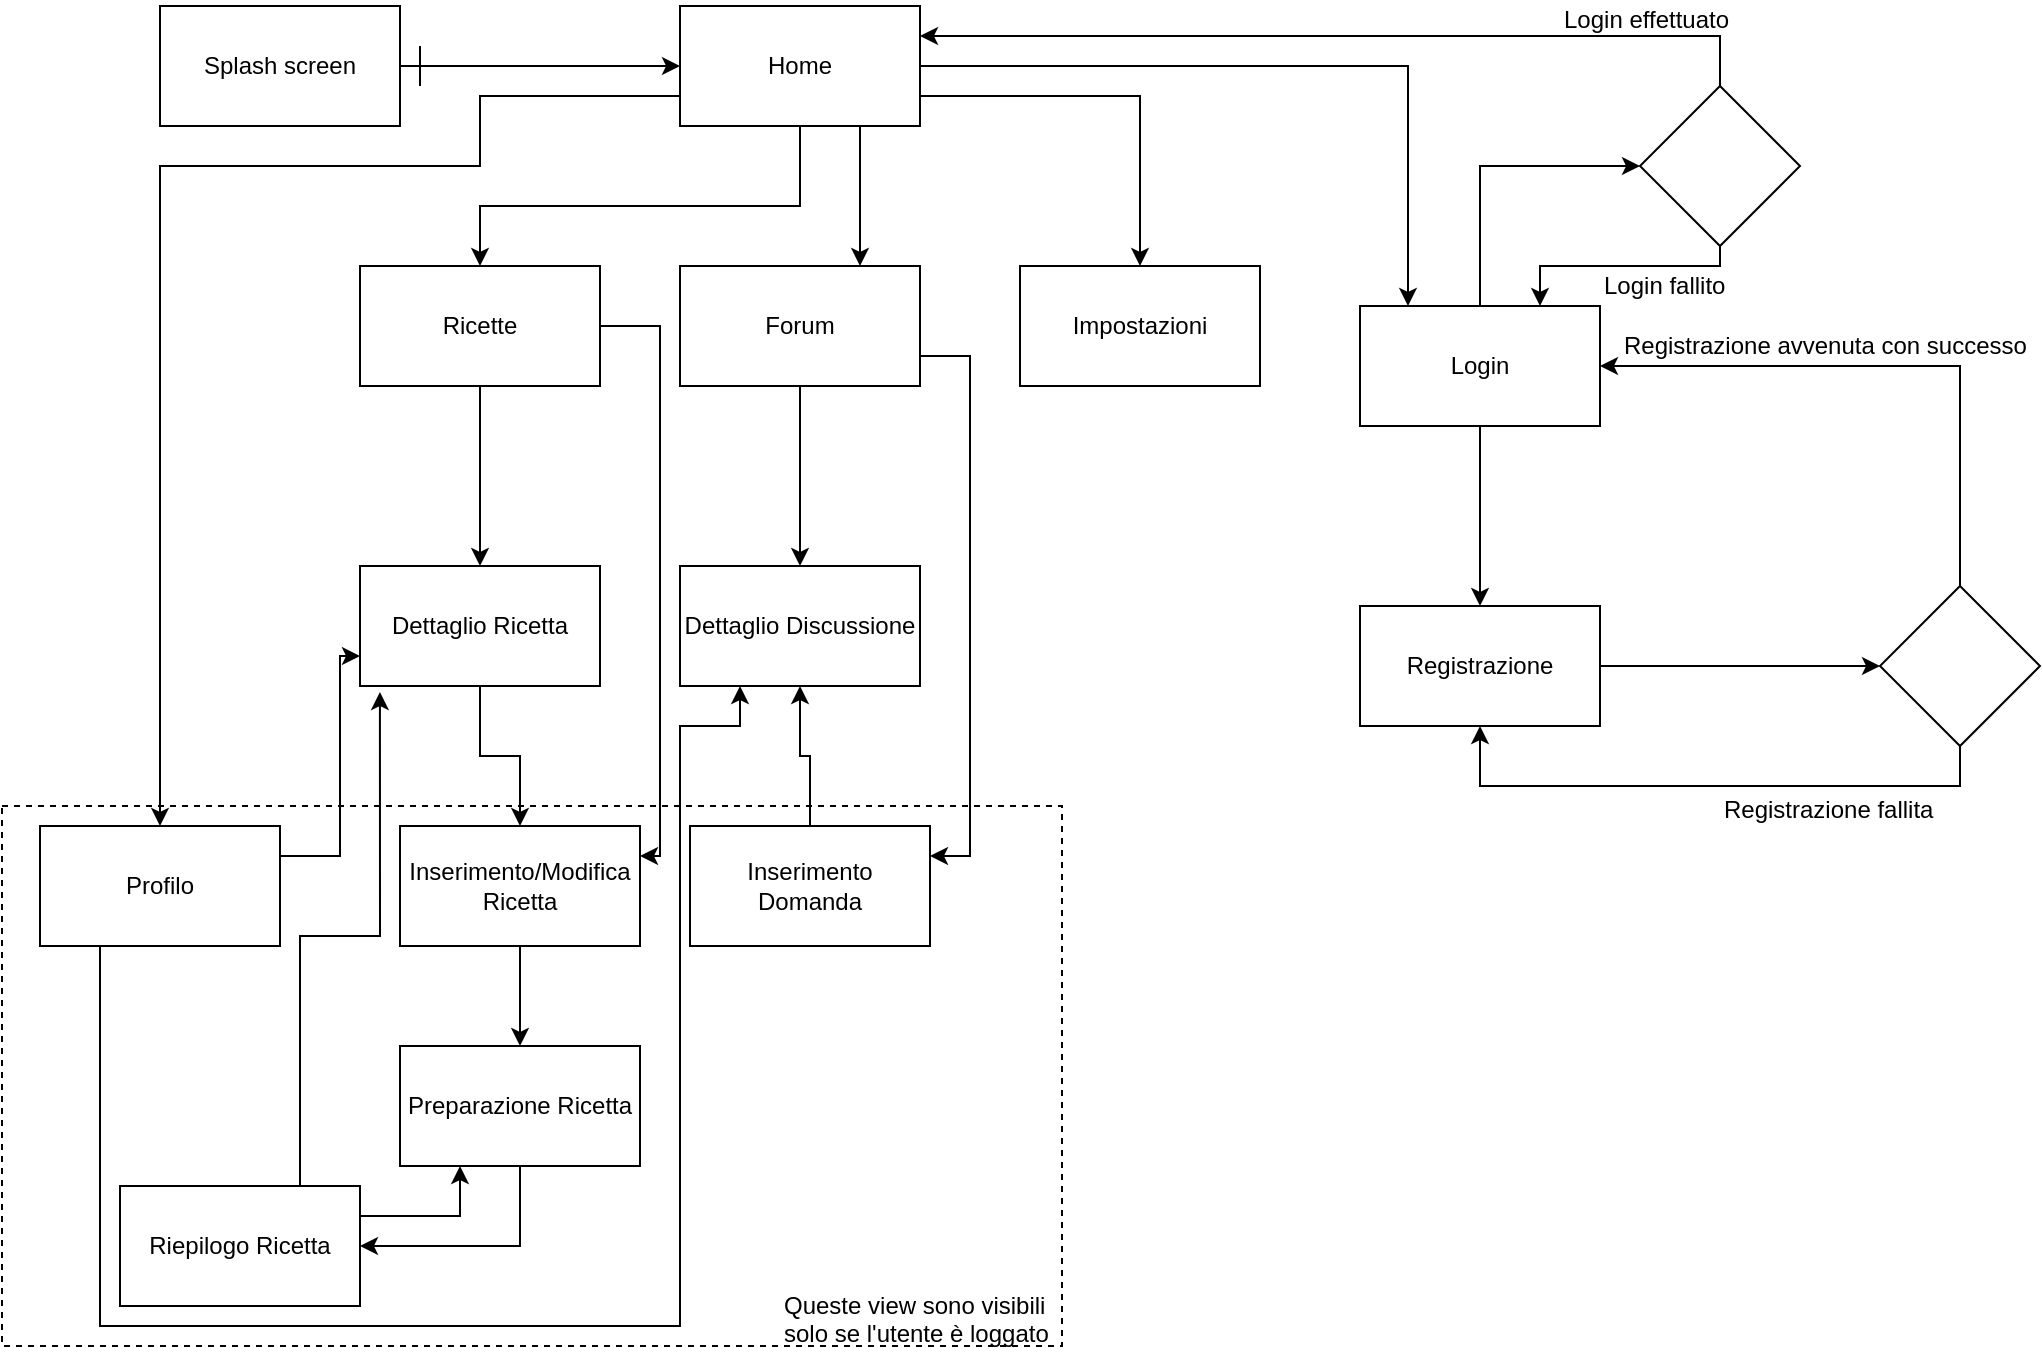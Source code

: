 <mxfile version="10.6.5" type="device"><diagram id="hSW3UUFf86B_6_r3jcMz" name="Page-1"><mxGraphModel dx="2664" dy="557" grid="1" gridSize="10" guides="1" tooltips="1" connect="1" arrows="1" fold="1" page="1" pageScale="1" pageWidth="1654" pageHeight="2336" math="0" shadow="0"><root><mxCell id="0"/><mxCell id="1" parent="0"/><mxCell id="1mO1aqVLIZ8-oUnYoXby-12" style="edgeStyle=orthogonalEdgeStyle;rounded=0;orthogonalLoop=1;jettySize=auto;html=1;exitX=0;exitY=0.75;exitDx=0;exitDy=0;entryX=0.5;entryY=0;entryDx=0;entryDy=0;" parent="1" source="1mO1aqVLIZ8-oUnYoXby-1" target="1mO1aqVLIZ8-oUnYoXby-6" edge="1"><mxGeometry relative="1" as="geometry"><Array as="points"><mxPoint x="230" y="85"/><mxPoint x="230" y="120"/><mxPoint x="70" y="120"/></Array></mxGeometry></mxCell><mxCell id="1mO1aqVLIZ8-oUnYoXby-14" style="edgeStyle=orthogonalEdgeStyle;rounded=0;orthogonalLoop=1;jettySize=auto;html=1;exitX=0.5;exitY=1;exitDx=0;exitDy=0;" parent="1" source="1mO1aqVLIZ8-oUnYoXby-1" target="1mO1aqVLIZ8-oUnYoXby-5" edge="1"><mxGeometry relative="1" as="geometry"><Array as="points"><mxPoint x="390" y="140"/><mxPoint x="230" y="140"/></Array></mxGeometry></mxCell><mxCell id="1mO1aqVLIZ8-oUnYoXby-15" style="edgeStyle=orthogonalEdgeStyle;rounded=0;orthogonalLoop=1;jettySize=auto;html=1;exitX=0.75;exitY=1;exitDx=0;exitDy=0;entryX=0.75;entryY=0;entryDx=0;entryDy=0;" parent="1" source="1mO1aqVLIZ8-oUnYoXby-1" target="1mO1aqVLIZ8-oUnYoXby-3" edge="1"><mxGeometry relative="1" as="geometry"/></mxCell><mxCell id="1mO1aqVLIZ8-oUnYoXby-16" style="edgeStyle=orthogonalEdgeStyle;rounded=0;orthogonalLoop=1;jettySize=auto;html=1;exitX=1;exitY=0.75;exitDx=0;exitDy=0;entryX=0.5;entryY=0;entryDx=0;entryDy=0;" parent="1" source="1mO1aqVLIZ8-oUnYoXby-1" target="1mO1aqVLIZ8-oUnYoXby-4" edge="1"><mxGeometry relative="1" as="geometry"/></mxCell><mxCell id="1mO1aqVLIZ8-oUnYoXby-17" style="edgeStyle=orthogonalEdgeStyle;rounded=0;orthogonalLoop=1;jettySize=auto;html=1;exitX=1;exitY=0.5;exitDx=0;exitDy=0;entryX=0.2;entryY=0;entryDx=0;entryDy=0;entryPerimeter=0;" parent="1" source="1mO1aqVLIZ8-oUnYoXby-1" target="1mO1aqVLIZ8-oUnYoXby-2" edge="1"><mxGeometry relative="1" as="geometry"/></mxCell><mxCell id="1mO1aqVLIZ8-oUnYoXby-1" value="Home" style="rounded=0;whiteSpace=wrap;html=1;" parent="1" vertex="1"><mxGeometry x="330" y="40" width="120" height="60" as="geometry"/></mxCell><mxCell id="1mO1aqVLIZ8-oUnYoXby-26" style="edgeStyle=orthogonalEdgeStyle;rounded=0;orthogonalLoop=1;jettySize=auto;html=1;exitX=0.5;exitY=0;exitDx=0;exitDy=0;entryX=0;entryY=0.5;entryDx=0;entryDy=0;" parent="1" source="1mO1aqVLIZ8-oUnYoXby-2" target="1mO1aqVLIZ8-oUnYoXby-25" edge="1"><mxGeometry relative="1" as="geometry"/></mxCell><mxCell id="1mO1aqVLIZ8-oUnYoXby-29" style="edgeStyle=orthogonalEdgeStyle;rounded=0;orthogonalLoop=1;jettySize=auto;html=1;exitX=0.5;exitY=1;exitDx=0;exitDy=0;entryX=0.5;entryY=0;entryDx=0;entryDy=0;" parent="1" source="1mO1aqVLIZ8-oUnYoXby-2" target="1mO1aqVLIZ8-oUnYoXby-19" edge="1"><mxGeometry relative="1" as="geometry"/></mxCell><mxCell id="1mO1aqVLIZ8-oUnYoXby-2" value="Login" style="rounded=0;whiteSpace=wrap;html=1;" parent="1" vertex="1"><mxGeometry x="670" y="190" width="120" height="60" as="geometry"/></mxCell><mxCell id="1mO1aqVLIZ8-oUnYoXby-39" style="edgeStyle=orthogonalEdgeStyle;rounded=0;orthogonalLoop=1;jettySize=auto;html=1;exitX=0.5;exitY=1;exitDx=0;exitDy=0;entryX=0.5;entryY=0;entryDx=0;entryDy=0;" parent="1" source="1mO1aqVLIZ8-oUnYoXby-3" target="1mO1aqVLIZ8-oUnYoXby-37" edge="1"><mxGeometry relative="1" as="geometry"/></mxCell><mxCell id="1mO1aqVLIZ8-oUnYoXby-44" style="edgeStyle=orthogonalEdgeStyle;rounded=0;orthogonalLoop=1;jettySize=auto;html=1;exitX=1;exitY=0.75;exitDx=0;exitDy=0;entryX=1;entryY=0.25;entryDx=0;entryDy=0;" parent="1" source="1mO1aqVLIZ8-oUnYoXby-3" target="1mO1aqVLIZ8-oUnYoXby-42" edge="1"><mxGeometry relative="1" as="geometry"/></mxCell><mxCell id="1mO1aqVLIZ8-oUnYoXby-3" value="Forum" style="rounded=0;whiteSpace=wrap;html=1;" parent="1" vertex="1"><mxGeometry x="330" y="170" width="120" height="60" as="geometry"/></mxCell><mxCell id="1mO1aqVLIZ8-oUnYoXby-4" value="Impostazioni" style="rounded=0;whiteSpace=wrap;html=1;" parent="1" vertex="1"><mxGeometry x="500" y="170" width="120" height="60" as="geometry"/></mxCell><mxCell id="1mO1aqVLIZ8-oUnYoXby-31" style="edgeStyle=orthogonalEdgeStyle;rounded=0;orthogonalLoop=1;jettySize=auto;html=1;exitX=0.5;exitY=1;exitDx=0;exitDy=0;" parent="1" source="1mO1aqVLIZ8-oUnYoXby-5" edge="1"><mxGeometry relative="1" as="geometry"><mxPoint x="230" y="320" as="targetPoint"/></mxGeometry></mxCell><mxCell id="1mO1aqVLIZ8-oUnYoXby-43" style="edgeStyle=orthogonalEdgeStyle;rounded=0;orthogonalLoop=1;jettySize=auto;html=1;exitX=1;exitY=0.5;exitDx=0;exitDy=0;entryX=1;entryY=0.25;entryDx=0;entryDy=0;" parent="1" source="1mO1aqVLIZ8-oUnYoXby-5" target="1mO1aqVLIZ8-oUnYoXby-41" edge="1"><mxGeometry relative="1" as="geometry"><Array as="points"><mxPoint x="320" y="200"/><mxPoint x="320" y="465"/></Array></mxGeometry></mxCell><mxCell id="1mO1aqVLIZ8-oUnYoXby-5" value="Ricette" style="rounded=0;whiteSpace=wrap;html=1;" parent="1" vertex="1"><mxGeometry x="170" y="170" width="120" height="60" as="geometry"/></mxCell><mxCell id="1mO1aqVLIZ8-oUnYoXby-36" style="edgeStyle=orthogonalEdgeStyle;rounded=0;orthogonalLoop=1;jettySize=auto;html=1;exitX=1;exitY=0.25;exitDx=0;exitDy=0;entryX=0;entryY=0.75;entryDx=0;entryDy=0;" parent="1" source="1mO1aqVLIZ8-oUnYoXby-6" target="1mO1aqVLIZ8-oUnYoXby-32" edge="1"><mxGeometry relative="1" as="geometry"><Array as="points"><mxPoint x="160" y="465"/><mxPoint x="160" y="365"/></Array></mxGeometry></mxCell><mxCell id="1mO1aqVLIZ8-oUnYoXby-40" style="edgeStyle=orthogonalEdgeStyle;rounded=0;orthogonalLoop=1;jettySize=auto;html=1;exitX=0.25;exitY=1;exitDx=0;exitDy=0;entryX=0.25;entryY=1;entryDx=0;entryDy=0;" parent="1" source="1mO1aqVLIZ8-oUnYoXby-6" target="1mO1aqVLIZ8-oUnYoXby-37" edge="1"><mxGeometry relative="1" as="geometry"><Array as="points"><mxPoint x="40" y="700"/><mxPoint x="330" y="700"/><mxPoint x="330" y="400"/><mxPoint x="360" y="400"/></Array></mxGeometry></mxCell><mxCell id="1mO1aqVLIZ8-oUnYoXby-6" value="Profilo" style="rounded=0;whiteSpace=wrap;html=1;" parent="1" vertex="1"><mxGeometry x="10" y="450" width="120" height="60" as="geometry"/></mxCell><mxCell id="ju-csI_MhFLcb_P0tzcu-2" style="edgeStyle=orthogonalEdgeStyle;rounded=0;orthogonalLoop=1;jettySize=auto;html=1;exitX=1;exitY=0.5;exitDx=0;exitDy=0;entryX=0;entryY=0.5;entryDx=0;entryDy=0;" parent="1" source="1mO1aqVLIZ8-oUnYoXby-8" target="1mO1aqVLIZ8-oUnYoXby-1" edge="1"><mxGeometry relative="1" as="geometry"/></mxCell><mxCell id="1mO1aqVLIZ8-oUnYoXby-8" value="Splash screen" style="rounded=0;whiteSpace=wrap;html=1;" parent="1" vertex="1"><mxGeometry x="70" y="40" width="120" height="60" as="geometry"/></mxCell><mxCell id="1mO1aqVLIZ8-oUnYoXby-22" style="edgeStyle=orthogonalEdgeStyle;rounded=0;orthogonalLoop=1;jettySize=auto;html=1;exitX=1;exitY=0.5;exitDx=0;exitDy=0;entryX=0;entryY=0.5;entryDx=0;entryDy=0;" parent="1" source="1mO1aqVLIZ8-oUnYoXby-19" target="1mO1aqVLIZ8-oUnYoXby-21" edge="1"><mxGeometry relative="1" as="geometry"/></mxCell><mxCell id="1mO1aqVLIZ8-oUnYoXby-19" value="Registrazione" style="rounded=0;whiteSpace=wrap;html=1;" parent="1" vertex="1"><mxGeometry x="670" y="340" width="120" height="60" as="geometry"/></mxCell><mxCell id="1mO1aqVLIZ8-oUnYoXby-23" style="edgeStyle=orthogonalEdgeStyle;rounded=0;orthogonalLoop=1;jettySize=auto;html=1;exitX=0.5;exitY=0;exitDx=0;exitDy=0;entryX=1;entryY=0.5;entryDx=0;entryDy=0;" parent="1" source="1mO1aqVLIZ8-oUnYoXby-21" target="1mO1aqVLIZ8-oUnYoXby-2" edge="1"><mxGeometry relative="1" as="geometry"/></mxCell><mxCell id="1mO1aqVLIZ8-oUnYoXby-24" style="edgeStyle=orthogonalEdgeStyle;rounded=0;orthogonalLoop=1;jettySize=auto;html=1;exitX=0.5;exitY=1;exitDx=0;exitDy=0;entryX=0.5;entryY=1;entryDx=0;entryDy=0;" parent="1" source="1mO1aqVLIZ8-oUnYoXby-21" target="1mO1aqVLIZ8-oUnYoXby-19" edge="1"><mxGeometry relative="1" as="geometry"/></mxCell><mxCell id="1mO1aqVLIZ8-oUnYoXby-21" value="" style="rhombus;whiteSpace=wrap;html=1;" parent="1" vertex="1"><mxGeometry x="930" y="330" width="80" height="80" as="geometry"/></mxCell><mxCell id="1mO1aqVLIZ8-oUnYoXby-27" style="edgeStyle=orthogonalEdgeStyle;rounded=0;orthogonalLoop=1;jettySize=auto;html=1;exitX=0.5;exitY=0;exitDx=0;exitDy=0;entryX=1;entryY=0.25;entryDx=0;entryDy=0;" parent="1" source="1mO1aqVLIZ8-oUnYoXby-25" target="1mO1aqVLIZ8-oUnYoXby-1" edge="1"><mxGeometry relative="1" as="geometry"/></mxCell><mxCell id="1mO1aqVLIZ8-oUnYoXby-28" style="edgeStyle=orthogonalEdgeStyle;rounded=0;orthogonalLoop=1;jettySize=auto;html=1;exitX=0.5;exitY=1;exitDx=0;exitDy=0;entryX=0.75;entryY=0;entryDx=0;entryDy=0;" parent="1" source="1mO1aqVLIZ8-oUnYoXby-25" target="1mO1aqVLIZ8-oUnYoXby-2" edge="1"><mxGeometry relative="1" as="geometry"><Array as="points"><mxPoint x="850" y="170"/><mxPoint x="760" y="170"/></Array></mxGeometry></mxCell><mxCell id="1mO1aqVLIZ8-oUnYoXby-25" value="" style="rhombus;whiteSpace=wrap;html=1;" parent="1" vertex="1"><mxGeometry x="810" y="80" width="80" height="80" as="geometry"/></mxCell><mxCell id="GhIsBtcMol9AWfBziCYK-3" style="edgeStyle=orthogonalEdgeStyle;rounded=0;orthogonalLoop=1;jettySize=auto;html=1;exitX=0.5;exitY=1;exitDx=0;exitDy=0;entryX=0.5;entryY=0;entryDx=0;entryDy=0;" parent="1" source="1mO1aqVLIZ8-oUnYoXby-32" target="1mO1aqVLIZ8-oUnYoXby-41" edge="1"><mxGeometry relative="1" as="geometry"/></mxCell><mxCell id="1mO1aqVLIZ8-oUnYoXby-32" value="Dettaglio Ricetta" style="rounded=0;whiteSpace=wrap;html=1;" parent="1" vertex="1"><mxGeometry x="170" y="320" width="120" height="60" as="geometry"/></mxCell><mxCell id="1mO1aqVLIZ8-oUnYoXby-37" value="&lt;div&gt;Dettaglio Discussione&lt;/div&gt;" style="rounded=0;whiteSpace=wrap;html=1;" parent="1" vertex="1"><mxGeometry x="330" y="320" width="120" height="60" as="geometry"/></mxCell><mxCell id="QPlpDGOGogZvFld5GrKx-1" style="edgeStyle=orthogonalEdgeStyle;rounded=0;orthogonalLoop=1;jettySize=auto;html=1;exitX=0.5;exitY=1;exitDx=0;exitDy=0;" parent="1" source="1mO1aqVLIZ8-oUnYoXby-41" edge="1"><mxGeometry relative="1" as="geometry"><mxPoint x="250" y="560" as="targetPoint"/></mxGeometry></mxCell><mxCell id="1mO1aqVLIZ8-oUnYoXby-41" value="Inserimento/Modifica Ricetta" style="rounded=0;whiteSpace=wrap;html=1;" parent="1" vertex="1"><mxGeometry x="190" y="450" width="120" height="60" as="geometry"/></mxCell><mxCell id="Vy4Hd1YtUE96cPK9_3xl-1" style="edgeStyle=orthogonalEdgeStyle;rounded=0;orthogonalLoop=1;jettySize=auto;html=1;exitX=0.5;exitY=0;exitDx=0;exitDy=0;entryX=0.5;entryY=1;entryDx=0;entryDy=0;" edge="1" parent="1" source="1mO1aqVLIZ8-oUnYoXby-42" target="1mO1aqVLIZ8-oUnYoXby-37"><mxGeometry relative="1" as="geometry"/></mxCell><mxCell id="1mO1aqVLIZ8-oUnYoXby-42" value="Inserimento Domanda" style="rounded=0;whiteSpace=wrap;html=1;" parent="1" vertex="1"><mxGeometry x="335" y="450" width="120" height="60" as="geometry"/></mxCell><mxCell id="1mO1aqVLIZ8-oUnYoXby-49" value="" style="whiteSpace=wrap;html=1;dashed=1;fillOpacity=0;" parent="1" vertex="1"><mxGeometry x="-9" y="440" width="530" height="270" as="geometry"/></mxCell><mxCell id="1mO1aqVLIZ8-oUnYoXby-50" value="&lt;div&gt;Queste view sono visibili&lt;/div&gt;&lt;div&gt;solo se l'utente è loggato&lt;/div&gt;" style="text;html=1;resizable=0;points=[];autosize=1;align=left;verticalAlign=top;spacingTop=-4;" parent="1" vertex="1"><mxGeometry x="380" y="680" width="140" height="30" as="geometry"/></mxCell><mxCell id="ju-csI_MhFLcb_P0tzcu-3" value="" style="endArrow=none;html=1;" parent="1" edge="1"><mxGeometry width="50" height="50" relative="1" as="geometry"><mxPoint x="200" y="80" as="sourcePoint"/><mxPoint x="200" y="60" as="targetPoint"/></mxGeometry></mxCell><mxCell id="QPlpDGOGogZvFld5GrKx-8" style="edgeStyle=orthogonalEdgeStyle;rounded=0;orthogonalLoop=1;jettySize=auto;html=1;exitX=0.5;exitY=1;exitDx=0;exitDy=0;entryX=1;entryY=0.5;entryDx=0;entryDy=0;" parent="1" source="QPlpDGOGogZvFld5GrKx-2" target="QPlpDGOGogZvFld5GrKx-3" edge="1"><mxGeometry relative="1" as="geometry"/></mxCell><mxCell id="QPlpDGOGogZvFld5GrKx-2" value="Preparazione Ricetta" style="rounded=0;whiteSpace=wrap;html=1;" parent="1" vertex="1"><mxGeometry x="190" y="560" width="120" height="60" as="geometry"/></mxCell><mxCell id="QPlpDGOGogZvFld5GrKx-9" style="edgeStyle=orthogonalEdgeStyle;rounded=0;orthogonalLoop=1;jettySize=auto;html=1;exitX=0.75;exitY=0;exitDx=0;exitDy=0;entryX=0.083;entryY=1.05;entryDx=0;entryDy=0;entryPerimeter=0;" parent="1" source="QPlpDGOGogZvFld5GrKx-3" target="1mO1aqVLIZ8-oUnYoXby-32" edge="1"><mxGeometry relative="1" as="geometry"/></mxCell><mxCell id="Vy4Hd1YtUE96cPK9_3xl-2" style="edgeStyle=orthogonalEdgeStyle;rounded=0;orthogonalLoop=1;jettySize=auto;html=1;exitX=1;exitY=0.25;exitDx=0;exitDy=0;entryX=0.25;entryY=1;entryDx=0;entryDy=0;" edge="1" parent="1" source="QPlpDGOGogZvFld5GrKx-3" target="QPlpDGOGogZvFld5GrKx-2"><mxGeometry relative="1" as="geometry"/></mxCell><mxCell id="QPlpDGOGogZvFld5GrKx-3" value="Riepilogo Ricetta" style="rounded=0;whiteSpace=wrap;html=1;" parent="1" vertex="1"><mxGeometry x="50" y="630" width="120" height="60" as="geometry"/></mxCell><mxCell id="NCATpyQLm-iM9OtjR7Ho-2" value="Login fallito" style="text;html=1;resizable=0;points=[];autosize=1;align=left;verticalAlign=top;spacingTop=-4;" parent="1" vertex="1"><mxGeometry x="790" y="170" width="70" height="20" as="geometry"/></mxCell><mxCell id="NCATpyQLm-iM9OtjR7Ho-7" value="Login effettuato" style="text;html=1;resizable=0;points=[];autosize=1;align=left;verticalAlign=top;spacingTop=-4;" parent="1" vertex="1"><mxGeometry x="770" y="37" width="90" height="20" as="geometry"/></mxCell><mxCell id="NCATpyQLm-iM9OtjR7Ho-9" value="Registrazione fallita" style="text;html=1;resizable=0;points=[];autosize=1;align=left;verticalAlign=top;spacingTop=-4;" parent="1" vertex="1"><mxGeometry x="850" y="432" width="120" height="20" as="geometry"/></mxCell><mxCell id="NCATpyQLm-iM9OtjR7Ho-10" value="Registrazione avvenuta con successo" style="text;html=1;resizable=0;points=[];autosize=1;align=left;verticalAlign=top;spacingTop=-4;" parent="1" vertex="1"><mxGeometry x="800" y="200" width="210" height="20" as="geometry"/></mxCell></root></mxGraphModel></diagram></mxfile>